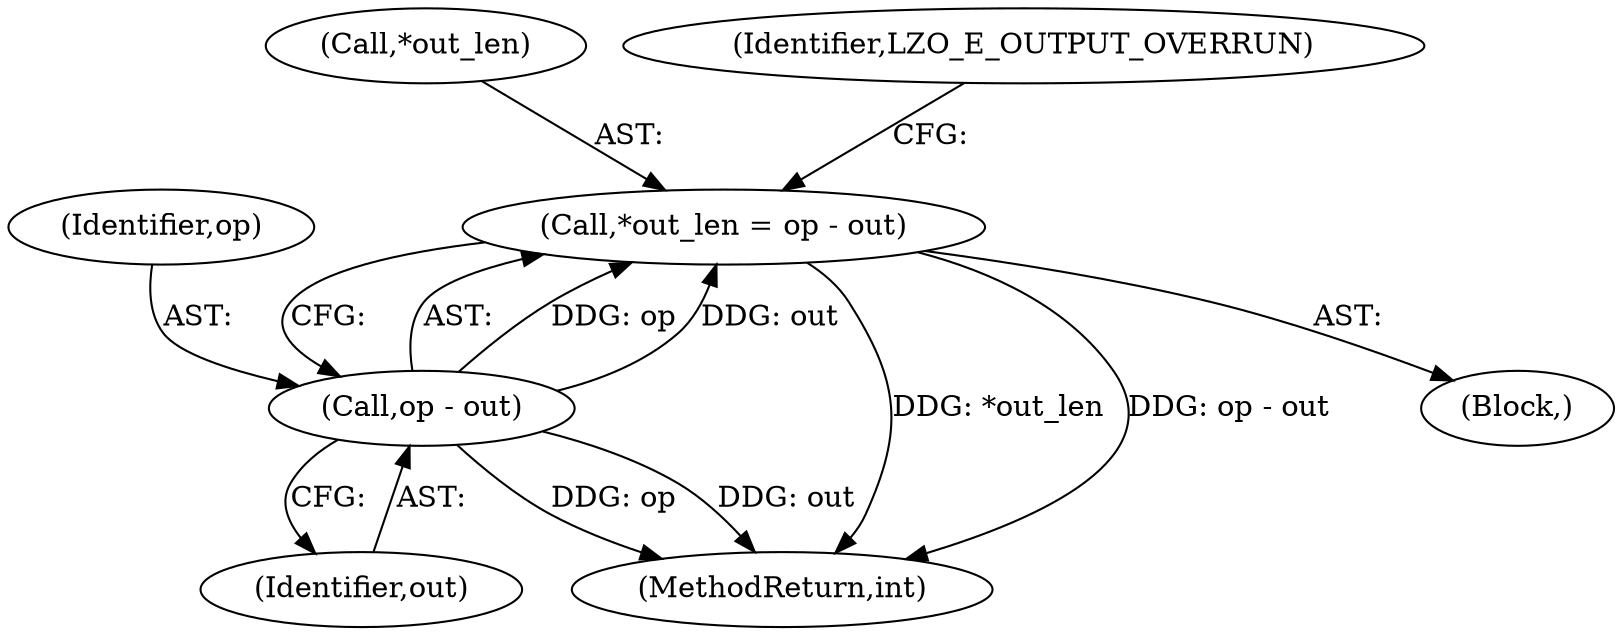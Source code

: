 digraph "0_linux_206a81c18401c0cde6e579164f752c4b147324ce@integer" {
"1000756" [label="(Call,*out_len = op - out)"];
"1000759" [label="(Call,op - out)"];
"1000757" [label="(Call,*out_len)"];
"1000760" [label="(Identifier,op)"];
"1000761" [label="(Identifier,out)"];
"1000105" [label="(Block,)"];
"1000763" [label="(Identifier,LZO_E_OUTPUT_OVERRUN)"];
"1000773" [label="(MethodReturn,int)"];
"1000756" [label="(Call,*out_len = op - out)"];
"1000759" [label="(Call,op - out)"];
"1000756" -> "1000105"  [label="AST: "];
"1000756" -> "1000759"  [label="CFG: "];
"1000757" -> "1000756"  [label="AST: "];
"1000759" -> "1000756"  [label="AST: "];
"1000763" -> "1000756"  [label="CFG: "];
"1000756" -> "1000773"  [label="DDG: *out_len"];
"1000756" -> "1000773"  [label="DDG: op - out"];
"1000759" -> "1000756"  [label="DDG: op"];
"1000759" -> "1000756"  [label="DDG: out"];
"1000759" -> "1000761"  [label="CFG: "];
"1000760" -> "1000759"  [label="AST: "];
"1000761" -> "1000759"  [label="AST: "];
"1000759" -> "1000773"  [label="DDG: op"];
"1000759" -> "1000773"  [label="DDG: out"];
}
